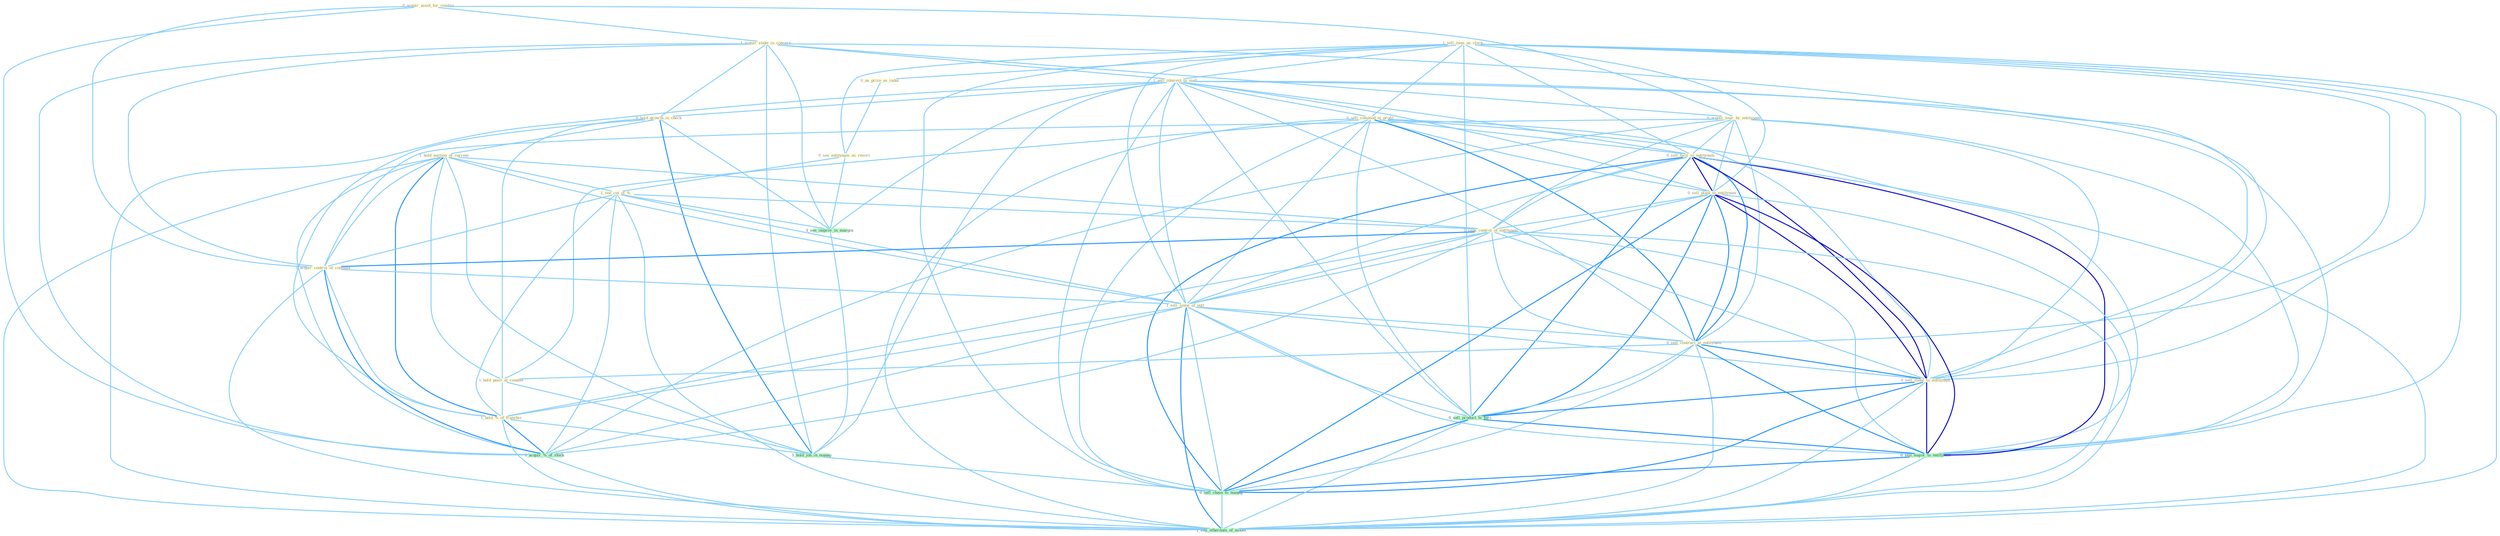 Graph G{ 
    node
    [shape=polygon,style=filled,width=.5,height=.06,color="#BDFCC9",fixedsize=true,fontsize=4,
    fontcolor="#2f4f4f"];
    {node
    [color="#ffffe0", fontcolor="#8b7d6b"] "1_sell_item_as_clock " "0_us_prize_as_induc " "0_acquir_asset_for_combin " "1_acquir_stake_in_concern " "0_acquir_year_by_entitynam " "1_sell_interest_in_mall " "0_sell_commod_at_profit " "0_hold_growth_in_check " "0_sell_facil_to_entitynam " "0_see_entitynam_as_resort " "0_sell_plant_to_entitynam " "1_hold_auction_of_currenc " "1_see_cut_of_% " "1_seek_control_of_entitynam " "1_acquir_control_of_compani " "1_sell_some_of_unit " "0_sell_contract_at_entitynam " "1_hold_posit_at_counter " "1_hold_%_of_franchis " "0_sell_stake_to_entitynam "}
{node [color="#fff0f5", fontcolor="#b22222"]}
edge [color="#B0E2FF"];

	"1_sell_item_as_clock " -- "0_us_prize_as_induc " [w="1", color="#87cefa" ];
	"1_sell_item_as_clock " -- "1_sell_interest_in_mall " [w="1", color="#87cefa" ];
	"1_sell_item_as_clock " -- "0_sell_commod_at_profit " [w="1", color="#87cefa" ];
	"1_sell_item_as_clock " -- "0_sell_facil_to_entitynam " [w="1", color="#87cefa" ];
	"1_sell_item_as_clock " -- "0_see_entitynam_as_resort " [w="1", color="#87cefa" ];
	"1_sell_item_as_clock " -- "0_sell_plant_to_entitynam " [w="1", color="#87cefa" ];
	"1_sell_item_as_clock " -- "1_sell_some_of_unit " [w="1", color="#87cefa" ];
	"1_sell_item_as_clock " -- "0_sell_contract_at_entitynam " [w="1", color="#87cefa" ];
	"1_sell_item_as_clock " -- "0_sell_stake_to_entitynam " [w="1", color="#87cefa" ];
	"1_sell_item_as_clock " -- "0_sell_product_to_forc " [w="1", color="#87cefa" ];
	"1_sell_item_as_clock " -- "0_sell_major_to_entitynam " [w="1", color="#87cefa" ];
	"1_sell_item_as_clock " -- "0_sell_chain_to_manag " [w="1", color="#87cefa" ];
	"1_sell_item_as_clock " -- "1_sell_othernum_of_model " [w="1", color="#87cefa" ];
	"0_us_prize_as_induc " -- "0_see_entitynam_as_resort " [w="1", color="#87cefa" ];
	"0_acquir_asset_for_combin " -- "1_acquir_stake_in_concern " [w="1", color="#87cefa" ];
	"0_acquir_asset_for_combin " -- "0_acquir_year_by_entitynam " [w="1", color="#87cefa" ];
	"0_acquir_asset_for_combin " -- "1_acquir_control_of_compani " [w="1", color="#87cefa" ];
	"0_acquir_asset_for_combin " -- "1_acquir_%_of_stock " [w="1", color="#87cefa" ];
	"1_acquir_stake_in_concern " -- "0_acquir_year_by_entitynam " [w="1", color="#87cefa" ];
	"1_acquir_stake_in_concern " -- "1_sell_interest_in_mall " [w="1", color="#87cefa" ];
	"1_acquir_stake_in_concern " -- "0_hold_growth_in_check " [w="1", color="#87cefa" ];
	"1_acquir_stake_in_concern " -- "1_acquir_control_of_compani " [w="1", color="#87cefa" ];
	"1_acquir_stake_in_concern " -- "0_sell_stake_to_entitynam " [w="1", color="#87cefa" ];
	"1_acquir_stake_in_concern " -- "1_see_improv_in_margin " [w="1", color="#87cefa" ];
	"1_acquir_stake_in_concern " -- "1_acquir_%_of_stock " [w="1", color="#87cefa" ];
	"1_acquir_stake_in_concern " -- "1_hold_job_in_manag " [w="1", color="#87cefa" ];
	"0_acquir_year_by_entitynam " -- "0_sell_facil_to_entitynam " [w="1", color="#87cefa" ];
	"0_acquir_year_by_entitynam " -- "0_sell_plant_to_entitynam " [w="1", color="#87cefa" ];
	"0_acquir_year_by_entitynam " -- "1_seek_control_of_entitynam " [w="1", color="#87cefa" ];
	"0_acquir_year_by_entitynam " -- "1_acquir_control_of_compani " [w="1", color="#87cefa" ];
	"0_acquir_year_by_entitynam " -- "0_sell_contract_at_entitynam " [w="1", color="#87cefa" ];
	"0_acquir_year_by_entitynam " -- "0_sell_stake_to_entitynam " [w="1", color="#87cefa" ];
	"0_acquir_year_by_entitynam " -- "1_acquir_%_of_stock " [w="1", color="#87cefa" ];
	"0_acquir_year_by_entitynam " -- "0_sell_major_to_entitynam " [w="1", color="#87cefa" ];
	"1_sell_interest_in_mall " -- "0_sell_commod_at_profit " [w="1", color="#87cefa" ];
	"1_sell_interest_in_mall " -- "0_hold_growth_in_check " [w="1", color="#87cefa" ];
	"1_sell_interest_in_mall " -- "0_sell_facil_to_entitynam " [w="1", color="#87cefa" ];
	"1_sell_interest_in_mall " -- "0_sell_plant_to_entitynam " [w="1", color="#87cefa" ];
	"1_sell_interest_in_mall " -- "1_sell_some_of_unit " [w="1", color="#87cefa" ];
	"1_sell_interest_in_mall " -- "0_sell_contract_at_entitynam " [w="1", color="#87cefa" ];
	"1_sell_interest_in_mall " -- "0_sell_stake_to_entitynam " [w="1", color="#87cefa" ];
	"1_sell_interest_in_mall " -- "1_see_improv_in_margin " [w="1", color="#87cefa" ];
	"1_sell_interest_in_mall " -- "1_hold_job_in_manag " [w="1", color="#87cefa" ];
	"1_sell_interest_in_mall " -- "0_sell_product_to_forc " [w="1", color="#87cefa" ];
	"1_sell_interest_in_mall " -- "0_sell_major_to_entitynam " [w="1", color="#87cefa" ];
	"1_sell_interest_in_mall " -- "0_sell_chain_to_manag " [w="1", color="#87cefa" ];
	"1_sell_interest_in_mall " -- "1_sell_othernum_of_model " [w="1", color="#87cefa" ];
	"0_sell_commod_at_profit " -- "0_sell_facil_to_entitynam " [w="1", color="#87cefa" ];
	"0_sell_commod_at_profit " -- "0_sell_plant_to_entitynam " [w="1", color="#87cefa" ];
	"0_sell_commod_at_profit " -- "1_sell_some_of_unit " [w="1", color="#87cefa" ];
	"0_sell_commod_at_profit " -- "0_sell_contract_at_entitynam " [w="2", color="#1e90ff" , len=0.8];
	"0_sell_commod_at_profit " -- "1_hold_posit_at_counter " [w="1", color="#87cefa" ];
	"0_sell_commod_at_profit " -- "0_sell_stake_to_entitynam " [w="1", color="#87cefa" ];
	"0_sell_commod_at_profit " -- "0_sell_product_to_forc " [w="1", color="#87cefa" ];
	"0_sell_commod_at_profit " -- "0_sell_major_to_entitynam " [w="1", color="#87cefa" ];
	"0_sell_commod_at_profit " -- "0_sell_chain_to_manag " [w="1", color="#87cefa" ];
	"0_sell_commod_at_profit " -- "1_sell_othernum_of_model " [w="1", color="#87cefa" ];
	"0_hold_growth_in_check " -- "1_hold_auction_of_currenc " [w="1", color="#87cefa" ];
	"0_hold_growth_in_check " -- "1_hold_posit_at_counter " [w="1", color="#87cefa" ];
	"0_hold_growth_in_check " -- "1_hold_%_of_franchis " [w="1", color="#87cefa" ];
	"0_hold_growth_in_check " -- "1_see_improv_in_margin " [w="1", color="#87cefa" ];
	"0_hold_growth_in_check " -- "1_hold_job_in_manag " [w="2", color="#1e90ff" , len=0.8];
	"0_sell_facil_to_entitynam " -- "0_sell_plant_to_entitynam " [w="3", color="#0000cd" , len=0.6];
	"0_sell_facil_to_entitynam " -- "1_seek_control_of_entitynam " [w="1", color="#87cefa" ];
	"0_sell_facil_to_entitynam " -- "1_sell_some_of_unit " [w="1", color="#87cefa" ];
	"0_sell_facil_to_entitynam " -- "0_sell_contract_at_entitynam " [w="2", color="#1e90ff" , len=0.8];
	"0_sell_facil_to_entitynam " -- "0_sell_stake_to_entitynam " [w="3", color="#0000cd" , len=0.6];
	"0_sell_facil_to_entitynam " -- "0_sell_product_to_forc " [w="2", color="#1e90ff" , len=0.8];
	"0_sell_facil_to_entitynam " -- "0_sell_major_to_entitynam " [w="3", color="#0000cd" , len=0.6];
	"0_sell_facil_to_entitynam " -- "0_sell_chain_to_manag " [w="2", color="#1e90ff" , len=0.8];
	"0_sell_facil_to_entitynam " -- "1_sell_othernum_of_model " [w="1", color="#87cefa" ];
	"0_see_entitynam_as_resort " -- "1_see_cut_of_% " [w="1", color="#87cefa" ];
	"0_see_entitynam_as_resort " -- "1_see_improv_in_margin " [w="1", color="#87cefa" ];
	"0_sell_plant_to_entitynam " -- "1_seek_control_of_entitynam " [w="1", color="#87cefa" ];
	"0_sell_plant_to_entitynam " -- "1_sell_some_of_unit " [w="1", color="#87cefa" ];
	"0_sell_plant_to_entitynam " -- "0_sell_contract_at_entitynam " [w="2", color="#1e90ff" , len=0.8];
	"0_sell_plant_to_entitynam " -- "0_sell_stake_to_entitynam " [w="3", color="#0000cd" , len=0.6];
	"0_sell_plant_to_entitynam " -- "0_sell_product_to_forc " [w="2", color="#1e90ff" , len=0.8];
	"0_sell_plant_to_entitynam " -- "0_sell_major_to_entitynam " [w="3", color="#0000cd" , len=0.6];
	"0_sell_plant_to_entitynam " -- "0_sell_chain_to_manag " [w="2", color="#1e90ff" , len=0.8];
	"0_sell_plant_to_entitynam " -- "1_sell_othernum_of_model " [w="1", color="#87cefa" ];
	"1_hold_auction_of_currenc " -- "1_see_cut_of_% " [w="1", color="#87cefa" ];
	"1_hold_auction_of_currenc " -- "1_seek_control_of_entitynam " [w="1", color="#87cefa" ];
	"1_hold_auction_of_currenc " -- "1_acquir_control_of_compani " [w="1", color="#87cefa" ];
	"1_hold_auction_of_currenc " -- "1_sell_some_of_unit " [w="1", color="#87cefa" ];
	"1_hold_auction_of_currenc " -- "1_hold_posit_at_counter " [w="1", color="#87cefa" ];
	"1_hold_auction_of_currenc " -- "1_hold_%_of_franchis " [w="2", color="#1e90ff" , len=0.8];
	"1_hold_auction_of_currenc " -- "1_acquir_%_of_stock " [w="1", color="#87cefa" ];
	"1_hold_auction_of_currenc " -- "1_hold_job_in_manag " [w="1", color="#87cefa" ];
	"1_hold_auction_of_currenc " -- "1_sell_othernum_of_model " [w="1", color="#87cefa" ];
	"1_see_cut_of_% " -- "1_seek_control_of_entitynam " [w="1", color="#87cefa" ];
	"1_see_cut_of_% " -- "1_acquir_control_of_compani " [w="1", color="#87cefa" ];
	"1_see_cut_of_% " -- "1_sell_some_of_unit " [w="1", color="#87cefa" ];
	"1_see_cut_of_% " -- "1_hold_%_of_franchis " [w="1", color="#87cefa" ];
	"1_see_cut_of_% " -- "1_see_improv_in_margin " [w="1", color="#87cefa" ];
	"1_see_cut_of_% " -- "1_acquir_%_of_stock " [w="1", color="#87cefa" ];
	"1_see_cut_of_% " -- "1_sell_othernum_of_model " [w="1", color="#87cefa" ];
	"1_seek_control_of_entitynam " -- "1_acquir_control_of_compani " [w="2", color="#1e90ff" , len=0.8];
	"1_seek_control_of_entitynam " -- "1_sell_some_of_unit " [w="1", color="#87cefa" ];
	"1_seek_control_of_entitynam " -- "0_sell_contract_at_entitynam " [w="1", color="#87cefa" ];
	"1_seek_control_of_entitynam " -- "1_hold_%_of_franchis " [w="1", color="#87cefa" ];
	"1_seek_control_of_entitynam " -- "0_sell_stake_to_entitynam " [w="1", color="#87cefa" ];
	"1_seek_control_of_entitynam " -- "1_acquir_%_of_stock " [w="1", color="#87cefa" ];
	"1_seek_control_of_entitynam " -- "0_sell_major_to_entitynam " [w="1", color="#87cefa" ];
	"1_seek_control_of_entitynam " -- "1_sell_othernum_of_model " [w="1", color="#87cefa" ];
	"1_acquir_control_of_compani " -- "1_sell_some_of_unit " [w="1", color="#87cefa" ];
	"1_acquir_control_of_compani " -- "1_hold_%_of_franchis " [w="1", color="#87cefa" ];
	"1_acquir_control_of_compani " -- "1_acquir_%_of_stock " [w="2", color="#1e90ff" , len=0.8];
	"1_acquir_control_of_compani " -- "1_sell_othernum_of_model " [w="1", color="#87cefa" ];
	"1_sell_some_of_unit " -- "0_sell_contract_at_entitynam " [w="1", color="#87cefa" ];
	"1_sell_some_of_unit " -- "1_hold_%_of_franchis " [w="1", color="#87cefa" ];
	"1_sell_some_of_unit " -- "0_sell_stake_to_entitynam " [w="1", color="#87cefa" ];
	"1_sell_some_of_unit " -- "1_acquir_%_of_stock " [w="1", color="#87cefa" ];
	"1_sell_some_of_unit " -- "0_sell_product_to_forc " [w="1", color="#87cefa" ];
	"1_sell_some_of_unit " -- "0_sell_major_to_entitynam " [w="1", color="#87cefa" ];
	"1_sell_some_of_unit " -- "0_sell_chain_to_manag " [w="1", color="#87cefa" ];
	"1_sell_some_of_unit " -- "1_sell_othernum_of_model " [w="2", color="#1e90ff" , len=0.8];
	"0_sell_contract_at_entitynam " -- "1_hold_posit_at_counter " [w="1", color="#87cefa" ];
	"0_sell_contract_at_entitynam " -- "0_sell_stake_to_entitynam " [w="2", color="#1e90ff" , len=0.8];
	"0_sell_contract_at_entitynam " -- "0_sell_product_to_forc " [w="1", color="#87cefa" ];
	"0_sell_contract_at_entitynam " -- "0_sell_major_to_entitynam " [w="2", color="#1e90ff" , len=0.8];
	"0_sell_contract_at_entitynam " -- "0_sell_chain_to_manag " [w="1", color="#87cefa" ];
	"0_sell_contract_at_entitynam " -- "1_sell_othernum_of_model " [w="1", color="#87cefa" ];
	"1_hold_posit_at_counter " -- "1_hold_%_of_franchis " [w="1", color="#87cefa" ];
	"1_hold_posit_at_counter " -- "1_hold_job_in_manag " [w="1", color="#87cefa" ];
	"1_hold_%_of_franchis " -- "1_acquir_%_of_stock " [w="2", color="#1e90ff" , len=0.8];
	"1_hold_%_of_franchis " -- "1_hold_job_in_manag " [w="1", color="#87cefa" ];
	"1_hold_%_of_franchis " -- "1_sell_othernum_of_model " [w="1", color="#87cefa" ];
	"0_sell_stake_to_entitynam " -- "0_sell_product_to_forc " [w="2", color="#1e90ff" , len=0.8];
	"0_sell_stake_to_entitynam " -- "0_sell_major_to_entitynam " [w="3", color="#0000cd" , len=0.6];
	"0_sell_stake_to_entitynam " -- "0_sell_chain_to_manag " [w="2", color="#1e90ff" , len=0.8];
	"0_sell_stake_to_entitynam " -- "1_sell_othernum_of_model " [w="1", color="#87cefa" ];
	"1_see_improv_in_margin " -- "1_hold_job_in_manag " [w="1", color="#87cefa" ];
	"1_acquir_%_of_stock " -- "1_sell_othernum_of_model " [w="1", color="#87cefa" ];
	"1_hold_job_in_manag " -- "0_sell_chain_to_manag " [w="1", color="#87cefa" ];
	"0_sell_product_to_forc " -- "0_sell_major_to_entitynam " [w="2", color="#1e90ff" , len=0.8];
	"0_sell_product_to_forc " -- "0_sell_chain_to_manag " [w="2", color="#1e90ff" , len=0.8];
	"0_sell_product_to_forc " -- "1_sell_othernum_of_model " [w="1", color="#87cefa" ];
	"0_sell_major_to_entitynam " -- "0_sell_chain_to_manag " [w="2", color="#1e90ff" , len=0.8];
	"0_sell_major_to_entitynam " -- "1_sell_othernum_of_model " [w="1", color="#87cefa" ];
	"0_sell_chain_to_manag " -- "1_sell_othernum_of_model " [w="1", color="#87cefa" ];
}